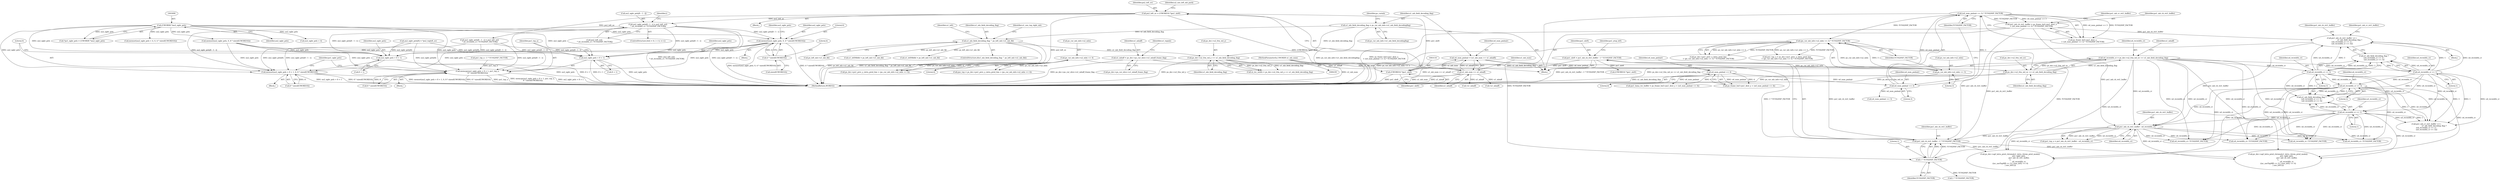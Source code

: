 digraph "0_Android_a583270e1c96d307469c83dc42bd3c5f1b9ef63f@API" {
"1003189" [label="(Call,memset(au2_ngbr_pels, 0, 4 * sizeof(UWORD16)))"];
"1003089" [label="(Call,(UWORD8 *)au2_ngbr_pels)"];
"1003134" [label="(Call,au2_ngbr_pels[8 - 1 - i] = pu2_left_uv[i\n * u4_recwidth_cr / YUV420SP_FACTOR])"];
"1003113" [label="(Call,pu2_left_uv = (UWORD16 *)pu1_uleft)"];
"1003115" [label="(Call,(UWORD16 *)pu1_uleft)"];
"1000668" [label="(Call,pu1_uleft = pu1_mb_cb_rei1_buffer - 1 * YUV420SP_FACTOR)"];
"1000670" [label="(Call,pu1_mb_cb_rei1_buffer - 1 * YUV420SP_FACTOR)"];
"1000660" [label="(Call,pu1_mb_cb_rei1_buffer - u4_recwidth_cr)"];
"1000545" [label="(Call,pu1_mb_cb_rei1_buffer = ps_frame_buf->pu1_dest_u\n + (u4_num_pmbair << 3) * YUV420SP_FACTOR)"];
"1000551" [label="(Call,(u4_num_pmbair << 3) * YUV420SP_FACTOR)"];
"1000552" [label="(Call,u4_num_pmbair << 3)"];
"1000542" [label="(Call,u4_num_pmbair << 4)"];
"1000361" [label="(Call,u4_num_pmbair = (u1_mb_num >> u1_mbaff))"];
"1000363" [label="(Call,u1_mb_num >> u1_mbaff)"];
"1000242" [label="(MethodParameterIn,UWORD8 u1_mb_num)"];
"1000349" [label="(Call,u1_mbaff = ps_dec->ps_cur_slice->u1_mbaff_frame_flag)"];
"1000600" [label="(Call,pu1_mb_cb_rei1_buffer += (\n                            u1_mb_field_decoding_flag ?\n (u4_recwidth_cr >> 1) :\n (u4_recwidth_cr << 3)))"];
"1000604" [label="(Call,u4_recwidth_cr >> 1)"];
"1000575" [label="(Call,u4_recwidth_cr = ps_dec->u2_frm_wd_uv << u1_mb_field_decoding_flag)"];
"1000577" [label="(Call,ps_dec->u2_frm_wd_uv << u1_mb_field_decoding_flag)"];
"1000570" [label="(Call,ps_dec->u2_frm_wd_y << u1_mb_field_decoding_flag)"];
"1000366" [label="(Call,u1_mb_field_decoding_flag = ps_cur_mb_info->u1_mb_field_decodingflag)"];
"1000452" [label="(Call,u1_mb_field_decoding_flag ^ ps_left_mb->u1_mb_fld)"];
"1000607" [label="(Call,u4_recwidth_cr << 3)"];
"1000617" [label="(Call,u4_recwidth_cr << 3)"];
"1000614" [label="(Call,u4_recwidth_cr >> 1)"];
"1000672" [label="(Call,1 * YUV420SP_FACTOR)"];
"1000644" [label="(Call,(ps_cur_mb_info->u2_mbx << 3) * YUV420SP_FACTOR)"];
"1000645" [label="(Call,ps_cur_mb_info->u2_mbx << 3)"];
"1000633" [label="(Call,ps_cur_mb_info->u2_mbx << 4)"];
"1003192" [label="(Call,4 * sizeof(UWORD16))"];
"1003214" [label="(Call,memcpy(au2_ngbr_pels + 8 + 1, pu1_top_u,\n 8 * sizeof(UWORD16)))"];
"1003215" [label="(Call,au2_ngbr_pels + 8 + 1)"];
"1003227" [label="(Call,memset(au2_ngbr_pels + 8 + 1, 0, 8 * sizeof(UWORD16)))"];
"1003228" [label="(Call,au2_ngbr_pels + 8 + 1)"];
"1000637" [label="(Literal,4)"];
"1000661" [label="(Identifier,pu1_mb_cb_rei1_buffer)"];
"1003205" [label="(Call,au2_ngbr_pels[8] = *pu2_topleft_uv)"];
"1000600" [label="(Call,pu1_mb_cb_rei1_buffer += (\n                            u1_mb_field_decoding_flag ?\n (u4_recwidth_cr >> 1) :\n (u4_recwidth_cr << 3)))"];
"1000570" [label="(Call,ps_dec->u2_frm_wd_y << u1_mb_field_decoding_flag)"];
"1003117" [label="(Identifier,pu1_uleft)"];
"1000668" [label="(Call,pu1_uleft = pu1_mb_cb_rei1_buffer - 1 * YUV420SP_FACTOR)"];
"1000609" [label="(Literal,3)"];
"1000673" [label="(Literal,1)"];
"1000351" [label="(Call,ps_dec->ps_cur_slice->u1_mbaff_frame_flag)"];
"1000615" [label="(Identifier,u4_recwidth_cr)"];
"1000605" [label="(Identifier,u4_recwidth_cr)"];
"1000542" [label="(Call,u4_num_pmbair << 4)"];
"1003221" [label="(Call,8 * sizeof(UWORD16))"];
"1000562" [label="(Call,u4_num_pmbair << 3)"];
"1000543" [label="(Identifier,u4_num_pmbair)"];
"1000357" [label="(Identifier,u1_topmb)"];
"1000536" [label="(Call,pu1_luma_rec_buffer = ps_frame_buf->pu1_dest_y + (u4_num_pmbair << 4))"];
"1000557" [label="(Identifier,pu1_mb_cr_rei1_buffer)"];
"1000602" [label="(Call,u1_mb_field_decoding_flag ?\n (u4_recwidth_cr >> 1) :\n (u4_recwidth_cr << 3))"];
"1003089" [label="(Call,(UWORD8 *)au2_ngbr_pels)"];
"1000646" [label="(Call,ps_cur_mb_info->u2_mbx)"];
"1000568" [label="(Call,ui_rec_width = ps_dec->u2_frm_wd_y << u1_mb_field_decoding_flag)"];
"1000555" [label="(Identifier,YUV420SP_FACTOR)"];
"1003193" [label="(Literal,4)"];
"1000363" [label="(Call,u1_mb_num >> u1_mbaff)"];
"1000614" [label="(Call,u4_recwidth_cr >> 1)"];
"1003220" [label="(Identifier,pu1_top_u)"];
"1003184" [label="(Call,u4_recwidth_cr / YUV420SP_FACTOR)"];
"1003233" [label="(Literal,0)"];
"1000350" [label="(Identifier,u1_mbaff)"];
"1000547" [label="(Call,ps_frame_buf->pu1_dest_u\n + (u4_num_pmbair << 3) * YUV420SP_FACTOR)"];
"1000660" [label="(Call,pu1_mb_cb_rei1_buffer - u4_recwidth_cr)"];
"1003114" [label="(Identifier,pu2_left_uv)"];
"1002841" [label="(Call,ps_dec->apf_intra_pred_chroma[u1_intra_chrom_pred_mode](\n                                pu1_ngbr_pels,\n                                pu1_mb_cb_rei1_buffer,\n 1,\n                                u4_recwidth_cr,\n ((uc_useTopMB << 2) | (use_left2 << 4)\n | use_left1)))"];
"1003234" [label="(Call,8 * sizeof(UWORD16))"];
"1000571" [label="(Call,ps_dec->u2_frm_wd_y)"];
"1000368" [label="(Call,ps_cur_mb_info->u1_mb_field_decodingflag)"];
"1003087" [label="(Call,*pu1_ngbr_pels = (UWORD8 *)au2_ngbr_pels)"];
"1000581" [label="(Identifier,u1_mb_field_decoding_flag)"];
"1003228" [label="(Call,au2_ngbr_pels + 8 + 1)"];
"1000676" [label="(Identifier,pu1_ytop_left)"];
"1003239" [label="(Identifier,pu1_ngbr_pels)"];
"1003115" [label="(Call,(UWORD16 *)pu1_uleft)"];
"1000589" [label="(Block,)"];
"1000451" [label="(ControlStructure,if(u1_mb_field_decoding_flag ^ ps_left_mb->u1_mb_fld))"];
"1000618" [label="(Identifier,u4_recwidth_cr)"];
"1000617" [label="(Call,u4_recwidth_cr << 3)"];
"1000633" [label="(Call,ps_cur_mb_info->u2_mbx << 4)"];
"1000361" [label="(Call,u4_num_pmbair = (u1_mb_num >> u1_mbaff))"];
"1000682" [label="(Call,pu1_top_u - 1 * YUV420SP_FACTOR)"];
"1003119" [label="(Identifier,u2_use_left_mb_pack)"];
"1000367" [label="(Identifier,u1_mb_field_decoding_flag)"];
"1000551" [label="(Call,(u4_num_pmbair << 3) * YUV420SP_FACTOR)"];
"1000612" [label="(Call,u1_mb_field_decoding_flag ?\n (u4_recwidth_cr >> 1) :\n (u4_recwidth_cr << 3))"];
"1000366" [label="(Call,u1_mb_field_decoding_flag = ps_cur_mb_info->u1_mb_field_decodingflag)"];
"1000658" [label="(Call,pu1_top_u = pu1_mb_cb_rei1_buffer - u4_recwidth_cr)"];
"1000578" [label="(Call,ps_dec->u2_frm_wd_uv)"];
"1002749" [label="(Call,u4_recwidth_cr / YUV420SP_FACTOR)"];
"1003238" [label="(Call,ps_dec->apf_intra_pred_chroma[u1_intra_chrom_pred_mode](\n                                pu1_ngbr_pels,\n                                pu1_mb_cb_rei1_buffer,\n 1,\n                                u4_recwidth_cr,\n ((uc_useTopMB << 2) | (use_left2 << 4)\n | use_left1)))"];
"1000629" [label="(Call,ps_dec->pu1_prev_y_intra_pred_line + (ps_cur_mb_info->u2_mbx << 4))"];
"1003198" [label="(Call,memset(au2_ngbr_pels, 0, 8 * sizeof(UWORD16)))"];
"1003146" [label="(Call,u4_recwidth_cr / YUV420SP_FACTOR)"];
"1000619" [label="(Literal,3)"];
"1003213" [label="(Block,)"];
"1003192" [label="(Call,4 * sizeof(UWORD16))"];
"1000606" [label="(Literal,1)"];
"1000649" [label="(Literal,3)"];
"1000554" [label="(Literal,3)"];
"1000662" [label="(Identifier,u4_recwidth_cr)"];
"1002787" [label="(Call,u4_recwidth_cr / YUV420SP_FACTOR)"];
"1000601" [label="(Identifier,pu1_mb_cb_rei1_buffer)"];
"1003084" [label="(Block,)"];
"1000502" [label="(Identifier,u1_use_top_right_mb)"];
"1003217" [label="(Call,8 + 1)"];
"1003142" [label="(Call,pu2_left_uv[i\n * u4_recwidth_cr / YUV420SP_FACTOR])"];
"1000553" [label="(Identifier,u4_num_pmbair)"];
"1000670" [label="(Call,pu1_mb_cb_rei1_buffer - 1 * YUV420SP_FACTOR)"];
"1003254" [label="(MethodReturn,WORD32)"];
"1000372" [label="(Identifier,ps_curmb)"];
"1000616" [label="(Literal,1)"];
"1000552" [label="(Call,u4_num_pmbair << 3)"];
"1002713" [label="(Call,(UWORD16 *)pu1_uleft)"];
"1000577" [label="(Call,ps_dec->u2_frm_wd_uv << u1_mb_field_decoding_flag)"];
"1000362" [label="(Identifier,u4_num_pmbair)"];
"1003194" [label="(Call,sizeof(UWORD16))"];
"1000610" [label="(Call,pu1_mb_cr_rei1_buffer += (\n                            u1_mb_field_decoding_flag ?\n (u4_recwidth_cr >> 1) :\n (u4_recwidth_cr << 3)))"];
"1000604" [label="(Call,u4_recwidth_cr >> 1)"];
"1000583" [label="(Identifier,u1_mbaff)"];
"1000544" [label="(Literal,4)"];
"1003214" [label="(Call,memcpy(au2_ngbr_pels + 8 + 1, pu1_top_u,\n 8 * sizeof(UWORD16)))"];
"1003207" [label="(Identifier,au2_ngbr_pels)"];
"1000575" [label="(Call,u4_recwidth_cr = ps_dec->u2_frm_wd_uv << u1_mb_field_decoding_flag)"];
"1000454" [label="(Call,ps_left_mb->u1_mb_fld)"];
"1001123" [label="(Call,!u1_mbaff)"];
"1000546" [label="(Identifier,pu1_mb_cb_rei1_buffer)"];
"1003134" [label="(Call,au2_ngbr_pels[8 - 1 - i] = pu2_left_uv[i\n * u4_recwidth_cr / YUV420SP_FACTOR])"];
"1003190" [label="(Identifier,au2_ngbr_pels)"];
"1000243" [label="(Block,)"];
"1003135" [label="(Call,au2_ngbr_pels[8 - 1 - i])"];
"1000674" [label="(Identifier,YUV420SP_FACTOR)"];
"1001161" [label="(Call,u1_leftMbfld = ps_left_mb->u1_mb_fld)"];
"1000634" [label="(Call,ps_cur_mb_info->u2_mbx)"];
"1003226" [label="(Block,)"];
"1003188" [label="(Block,)"];
"1000640" [label="(Call,ps_dec->pu1_prev_u_intra_pred_line\n + (ps_cur_mb_info->u2_mbx << 3) * YUV420SP_FACTOR)"];
"1003216" [label="(Identifier,au2_ngbr_pels)"];
"1000645" [label="(Call,ps_cur_mb_info->u2_mbx << 3)"];
"1000349" [label="(Call,u1_mbaff = ps_dec->ps_cur_slice->u1_mbaff_frame_flag)"];
"1003151" [label="(Call,memset(au2_ngbr_pels + 4, 0, 4 * sizeof(UWORD16)))"];
"1000672" [label="(Call,1 * YUV420SP_FACTOR)"];
"1000574" [label="(Identifier,u1_mb_field_decoding_flag)"];
"1000459" [label="(Identifier,u1_left)"];
"1003189" [label="(Call,memset(au2_ngbr_pels, 0, 4 * sizeof(UWORD16)))"];
"1003113" [label="(Call,pu2_left_uv = (UWORD16 *)pu1_uleft)"];
"1000671" [label="(Identifier,pu1_mb_cb_rei1_buffer)"];
"1003091" [label="(Identifier,au2_ngbr_pels)"];
"1000650" [label="(Identifier,YUV420SP_FACTOR)"];
"1003152" [label="(Call,au2_ngbr_pels + 4)"];
"1000638" [label="(Call,pu1_top_u = ps_dec->pu1_prev_u_intra_pred_line\n + (ps_cur_mb_info->u2_mbx << 3) * YUV420SP_FACTOR)"];
"1003125" [label="(ControlStructure,for(i = 0; i < 4; i++))"];
"1000365" [label="(Identifier,u1_mbaff)"];
"1003172" [label="(Call,au2_ngbr_pels[8 - 1 - i] = pu2_left_uv[i\n * u4_recwidth_cr / YUV420SP_FACTOR])"];
"1000364" [label="(Identifier,u1_mb_num)"];
"1000453" [label="(Identifier,u1_mb_field_decoding_flag)"];
"1000538" [label="(Call,ps_frame_buf->pu1_dest_y + (u4_num_pmbair << 4))"];
"1001936" [label="(Call,!u1_mbaff)"];
"1003229" [label="(Identifier,au2_ngbr_pels)"];
"1000627" [label="(Call,puc_top = ps_dec->pu1_prev_y_intra_pred_line + (ps_cur_mb_info->u2_mbx << 4))"];
"1000545" [label="(Call,pu1_mb_cb_rei1_buffer = ps_frame_buf->pu1_dest_u\n + (u4_num_pmbair << 3) * YUV420SP_FACTOR)"];
"1000607" [label="(Call,u4_recwidth_cr << 3)"];
"1000684" [label="(Call,1 * YUV420SP_FACTOR)"];
"1003227" [label="(Call,memset(au2_ngbr_pels + 8 + 1, 0, 8 * sizeof(UWORD16)))"];
"1000242" [label="(MethodParameterIn,UWORD8 u1_mb_num)"];
"1000608" [label="(Identifier,u4_recwidth_cr)"];
"1000669" [label="(Identifier,pu1_uleft)"];
"1001975" [label="(Call,u1_leftMbfld = ps_left_mb->u1_mb_fld)"];
"1003215" [label="(Call,au2_ngbr_pels + 8 + 1)"];
"1003230" [label="(Call,8 + 1)"];
"1000644" [label="(Call,(ps_cur_mb_info->u2_mbx << 3) * YUV420SP_FACTOR)"];
"1003133" [label="(Identifier,i)"];
"1003191" [label="(Literal,0)"];
"1000576" [label="(Identifier,u4_recwidth_cr)"];
"1000611" [label="(Identifier,pu1_mb_cr_rei1_buffer)"];
"1000452" [label="(Call,u1_mb_field_decoding_flag ^ ps_left_mb->u1_mb_fld)"];
"1003189" -> "1003188"  [label="AST: "];
"1003189" -> "1003192"  [label="CFG: "];
"1003190" -> "1003189"  [label="AST: "];
"1003191" -> "1003189"  [label="AST: "];
"1003192" -> "1003189"  [label="AST: "];
"1003207" -> "1003189"  [label="CFG: "];
"1003189" -> "1003254"  [label="DDG: 4 * sizeof(UWORD16)"];
"1003189" -> "1003254"  [label="DDG: memset(au2_ngbr_pels, 0, 4 * sizeof(UWORD16))"];
"1003089" -> "1003189"  [label="DDG: au2_ngbr_pels"];
"1003134" -> "1003189"  [label="DDG: au2_ngbr_pels[8 - 1 - i]"];
"1003192" -> "1003189"  [label="DDG: 4"];
"1003189" -> "1003214"  [label="DDG: au2_ngbr_pels"];
"1003189" -> "1003215"  [label="DDG: au2_ngbr_pels"];
"1003189" -> "1003227"  [label="DDG: au2_ngbr_pels"];
"1003189" -> "1003228"  [label="DDG: au2_ngbr_pels"];
"1003089" -> "1003087"  [label="AST: "];
"1003089" -> "1003091"  [label="CFG: "];
"1003090" -> "1003089"  [label="AST: "];
"1003091" -> "1003089"  [label="AST: "];
"1003087" -> "1003089"  [label="CFG: "];
"1003089" -> "1003087"  [label="DDG: au2_ngbr_pels"];
"1003089" -> "1003151"  [label="DDG: au2_ngbr_pels"];
"1003089" -> "1003152"  [label="DDG: au2_ngbr_pels"];
"1003089" -> "1003198"  [label="DDG: au2_ngbr_pels"];
"1003089" -> "1003214"  [label="DDG: au2_ngbr_pels"];
"1003089" -> "1003215"  [label="DDG: au2_ngbr_pels"];
"1003089" -> "1003227"  [label="DDG: au2_ngbr_pels"];
"1003089" -> "1003228"  [label="DDG: au2_ngbr_pels"];
"1003134" -> "1003125"  [label="AST: "];
"1003134" -> "1003142"  [label="CFG: "];
"1003135" -> "1003134"  [label="AST: "];
"1003142" -> "1003134"  [label="AST: "];
"1003133" -> "1003134"  [label="CFG: "];
"1003134" -> "1003254"  [label="DDG: pu2_left_uv[i\n * u4_recwidth_cr / YUV420SP_FACTOR]"];
"1003134" -> "1003254"  [label="DDG: au2_ngbr_pels[8 - 1 - i]"];
"1003113" -> "1003134"  [label="DDG: pu2_left_uv"];
"1003134" -> "1003214"  [label="DDG: au2_ngbr_pels[8 - 1 - i]"];
"1003134" -> "1003215"  [label="DDG: au2_ngbr_pels[8 - 1 - i]"];
"1003134" -> "1003227"  [label="DDG: au2_ngbr_pels[8 - 1 - i]"];
"1003134" -> "1003228"  [label="DDG: au2_ngbr_pels[8 - 1 - i]"];
"1003113" -> "1003084"  [label="AST: "];
"1003113" -> "1003115"  [label="CFG: "];
"1003114" -> "1003113"  [label="AST: "];
"1003115" -> "1003113"  [label="AST: "];
"1003119" -> "1003113"  [label="CFG: "];
"1003113" -> "1003254"  [label="DDG: pu2_left_uv"];
"1003113" -> "1003254"  [label="DDG: (UWORD16 *)pu1_uleft"];
"1003115" -> "1003113"  [label="DDG: pu1_uleft"];
"1003113" -> "1003172"  [label="DDG: pu2_left_uv"];
"1003115" -> "1003117"  [label="CFG: "];
"1003116" -> "1003115"  [label="AST: "];
"1003117" -> "1003115"  [label="AST: "];
"1003115" -> "1003254"  [label="DDG: pu1_uleft"];
"1000668" -> "1003115"  [label="DDG: pu1_uleft"];
"1000668" -> "1000243"  [label="AST: "];
"1000668" -> "1000670"  [label="CFG: "];
"1000669" -> "1000668"  [label="AST: "];
"1000670" -> "1000668"  [label="AST: "];
"1000676" -> "1000668"  [label="CFG: "];
"1000668" -> "1003254"  [label="DDG: pu1_mb_cb_rei1_buffer - 1 * YUV420SP_FACTOR"];
"1000670" -> "1000668"  [label="DDG: pu1_mb_cb_rei1_buffer"];
"1000670" -> "1000668"  [label="DDG: 1 * YUV420SP_FACTOR"];
"1000668" -> "1002713"  [label="DDG: pu1_uleft"];
"1000670" -> "1000672"  [label="CFG: "];
"1000671" -> "1000670"  [label="AST: "];
"1000672" -> "1000670"  [label="AST: "];
"1000660" -> "1000670"  [label="DDG: pu1_mb_cb_rei1_buffer"];
"1000545" -> "1000670"  [label="DDG: pu1_mb_cb_rei1_buffer"];
"1000600" -> "1000670"  [label="DDG: pu1_mb_cb_rei1_buffer"];
"1000672" -> "1000670"  [label="DDG: 1"];
"1000672" -> "1000670"  [label="DDG: YUV420SP_FACTOR"];
"1000670" -> "1002841"  [label="DDG: pu1_mb_cb_rei1_buffer"];
"1000670" -> "1003238"  [label="DDG: pu1_mb_cb_rei1_buffer"];
"1000660" -> "1000658"  [label="AST: "];
"1000660" -> "1000662"  [label="CFG: "];
"1000661" -> "1000660"  [label="AST: "];
"1000662" -> "1000660"  [label="AST: "];
"1000658" -> "1000660"  [label="CFG: "];
"1000660" -> "1000658"  [label="DDG: pu1_mb_cb_rei1_buffer"];
"1000660" -> "1000658"  [label="DDG: u4_recwidth_cr"];
"1000545" -> "1000660"  [label="DDG: pu1_mb_cb_rei1_buffer"];
"1000600" -> "1000660"  [label="DDG: pu1_mb_cb_rei1_buffer"];
"1000617" -> "1000660"  [label="DDG: u4_recwidth_cr"];
"1000614" -> "1000660"  [label="DDG: u4_recwidth_cr"];
"1000575" -> "1000660"  [label="DDG: u4_recwidth_cr"];
"1000660" -> "1002749"  [label="DDG: u4_recwidth_cr"];
"1000660" -> "1002787"  [label="DDG: u4_recwidth_cr"];
"1000660" -> "1002841"  [label="DDG: u4_recwidth_cr"];
"1000660" -> "1003146"  [label="DDG: u4_recwidth_cr"];
"1000660" -> "1003184"  [label="DDG: u4_recwidth_cr"];
"1000660" -> "1003238"  [label="DDG: u4_recwidth_cr"];
"1000545" -> "1000243"  [label="AST: "];
"1000545" -> "1000547"  [label="CFG: "];
"1000546" -> "1000545"  [label="AST: "];
"1000547" -> "1000545"  [label="AST: "];
"1000557" -> "1000545"  [label="CFG: "];
"1000545" -> "1003254"  [label="DDG: ps_frame_buf->pu1_dest_u\n + (u4_num_pmbair << 3) * YUV420SP_FACTOR"];
"1000551" -> "1000545"  [label="DDG: u4_num_pmbair << 3"];
"1000551" -> "1000545"  [label="DDG: YUV420SP_FACTOR"];
"1000545" -> "1000600"  [label="DDG: pu1_mb_cb_rei1_buffer"];
"1000551" -> "1000547"  [label="AST: "];
"1000551" -> "1000555"  [label="CFG: "];
"1000552" -> "1000551"  [label="AST: "];
"1000555" -> "1000551"  [label="AST: "];
"1000547" -> "1000551"  [label="CFG: "];
"1000551" -> "1000547"  [label="DDG: u4_num_pmbair << 3"];
"1000551" -> "1000547"  [label="DDG: YUV420SP_FACTOR"];
"1000552" -> "1000551"  [label="DDG: u4_num_pmbair"];
"1000552" -> "1000551"  [label="DDG: 3"];
"1000551" -> "1000644"  [label="DDG: YUV420SP_FACTOR"];
"1000551" -> "1000672"  [label="DDG: YUV420SP_FACTOR"];
"1000552" -> "1000554"  [label="CFG: "];
"1000553" -> "1000552"  [label="AST: "];
"1000554" -> "1000552"  [label="AST: "];
"1000555" -> "1000552"  [label="CFG: "];
"1000542" -> "1000552"  [label="DDG: u4_num_pmbair"];
"1000552" -> "1000562"  [label="DDG: u4_num_pmbair"];
"1000542" -> "1000538"  [label="AST: "];
"1000542" -> "1000544"  [label="CFG: "];
"1000543" -> "1000542"  [label="AST: "];
"1000544" -> "1000542"  [label="AST: "];
"1000538" -> "1000542"  [label="CFG: "];
"1000542" -> "1000536"  [label="DDG: u4_num_pmbair"];
"1000542" -> "1000536"  [label="DDG: 4"];
"1000542" -> "1000538"  [label="DDG: u4_num_pmbair"];
"1000542" -> "1000538"  [label="DDG: 4"];
"1000361" -> "1000542"  [label="DDG: u4_num_pmbair"];
"1000361" -> "1000243"  [label="AST: "];
"1000361" -> "1000363"  [label="CFG: "];
"1000362" -> "1000361"  [label="AST: "];
"1000363" -> "1000361"  [label="AST: "];
"1000367" -> "1000361"  [label="CFG: "];
"1000361" -> "1003254"  [label="DDG: u1_mb_num >> u1_mbaff"];
"1000363" -> "1000361"  [label="DDG: u1_mb_num"];
"1000363" -> "1000361"  [label="DDG: u1_mbaff"];
"1000363" -> "1000365"  [label="CFG: "];
"1000364" -> "1000363"  [label="AST: "];
"1000365" -> "1000363"  [label="AST: "];
"1000363" -> "1003254"  [label="DDG: u1_mbaff"];
"1000363" -> "1003254"  [label="DDG: u1_mb_num"];
"1000242" -> "1000363"  [label="DDG: u1_mb_num"];
"1000349" -> "1000363"  [label="DDG: u1_mbaff"];
"1000363" -> "1001123"  [label="DDG: u1_mbaff"];
"1000363" -> "1001936"  [label="DDG: u1_mbaff"];
"1000242" -> "1000239"  [label="AST: "];
"1000242" -> "1003254"  [label="DDG: u1_mb_num"];
"1000349" -> "1000243"  [label="AST: "];
"1000349" -> "1000351"  [label="CFG: "];
"1000350" -> "1000349"  [label="AST: "];
"1000351" -> "1000349"  [label="AST: "];
"1000357" -> "1000349"  [label="CFG: "];
"1000349" -> "1003254"  [label="DDG: ps_dec->ps_cur_slice->u1_mbaff_frame_flag"];
"1000600" -> "1000589"  [label="AST: "];
"1000600" -> "1000602"  [label="CFG: "];
"1000601" -> "1000600"  [label="AST: "];
"1000602" -> "1000600"  [label="AST: "];
"1000611" -> "1000600"  [label="CFG: "];
"1000604" -> "1000600"  [label="DDG: u4_recwidth_cr"];
"1000604" -> "1000600"  [label="DDG: 1"];
"1000607" -> "1000600"  [label="DDG: u4_recwidth_cr"];
"1000607" -> "1000600"  [label="DDG: 3"];
"1000604" -> "1000602"  [label="AST: "];
"1000604" -> "1000606"  [label="CFG: "];
"1000605" -> "1000604"  [label="AST: "];
"1000606" -> "1000604"  [label="AST: "];
"1000602" -> "1000604"  [label="CFG: "];
"1000604" -> "1000602"  [label="DDG: u4_recwidth_cr"];
"1000604" -> "1000602"  [label="DDG: 1"];
"1000575" -> "1000604"  [label="DDG: u4_recwidth_cr"];
"1000604" -> "1000610"  [label="DDG: u4_recwidth_cr"];
"1000604" -> "1000610"  [label="DDG: 1"];
"1000604" -> "1000612"  [label="DDG: u4_recwidth_cr"];
"1000604" -> "1000612"  [label="DDG: 1"];
"1000604" -> "1000614"  [label="DDG: u4_recwidth_cr"];
"1000604" -> "1000617"  [label="DDG: u4_recwidth_cr"];
"1000575" -> "1000243"  [label="AST: "];
"1000575" -> "1000577"  [label="CFG: "];
"1000576" -> "1000575"  [label="AST: "];
"1000577" -> "1000575"  [label="AST: "];
"1000583" -> "1000575"  [label="CFG: "];
"1000575" -> "1003254"  [label="DDG: ps_dec->u2_frm_wd_uv << u1_mb_field_decoding_flag"];
"1000577" -> "1000575"  [label="DDG: ps_dec->u2_frm_wd_uv"];
"1000577" -> "1000575"  [label="DDG: u1_mb_field_decoding_flag"];
"1000575" -> "1000607"  [label="DDG: u4_recwidth_cr"];
"1000575" -> "1002749"  [label="DDG: u4_recwidth_cr"];
"1000575" -> "1002787"  [label="DDG: u4_recwidth_cr"];
"1000575" -> "1002841"  [label="DDG: u4_recwidth_cr"];
"1000575" -> "1003146"  [label="DDG: u4_recwidth_cr"];
"1000575" -> "1003184"  [label="DDG: u4_recwidth_cr"];
"1000575" -> "1003238"  [label="DDG: u4_recwidth_cr"];
"1000577" -> "1000581"  [label="CFG: "];
"1000578" -> "1000577"  [label="AST: "];
"1000581" -> "1000577"  [label="AST: "];
"1000577" -> "1003254"  [label="DDG: ps_dec->u2_frm_wd_uv"];
"1000577" -> "1003254"  [label="DDG: u1_mb_field_decoding_flag"];
"1000570" -> "1000577"  [label="DDG: u1_mb_field_decoding_flag"];
"1000570" -> "1000568"  [label="AST: "];
"1000570" -> "1000574"  [label="CFG: "];
"1000571" -> "1000570"  [label="AST: "];
"1000574" -> "1000570"  [label="AST: "];
"1000568" -> "1000570"  [label="CFG: "];
"1000570" -> "1003254"  [label="DDG: ps_dec->u2_frm_wd_y"];
"1000570" -> "1000568"  [label="DDG: ps_dec->u2_frm_wd_y"];
"1000570" -> "1000568"  [label="DDG: u1_mb_field_decoding_flag"];
"1000366" -> "1000570"  [label="DDG: u1_mb_field_decoding_flag"];
"1000452" -> "1000570"  [label="DDG: u1_mb_field_decoding_flag"];
"1000366" -> "1000243"  [label="AST: "];
"1000366" -> "1000368"  [label="CFG: "];
"1000367" -> "1000366"  [label="AST: "];
"1000368" -> "1000366"  [label="AST: "];
"1000372" -> "1000366"  [label="CFG: "];
"1000366" -> "1003254"  [label="DDG: ps_cur_mb_info->u1_mb_field_decodingflag"];
"1000366" -> "1000452"  [label="DDG: u1_mb_field_decoding_flag"];
"1000452" -> "1000451"  [label="AST: "];
"1000452" -> "1000454"  [label="CFG: "];
"1000453" -> "1000452"  [label="AST: "];
"1000454" -> "1000452"  [label="AST: "];
"1000459" -> "1000452"  [label="CFG: "];
"1000502" -> "1000452"  [label="CFG: "];
"1000452" -> "1003254"  [label="DDG: u1_mb_field_decoding_flag ^ ps_left_mb->u1_mb_fld"];
"1000452" -> "1003254"  [label="DDG: ps_left_mb->u1_mb_fld"];
"1000452" -> "1001161"  [label="DDG: ps_left_mb->u1_mb_fld"];
"1000452" -> "1001975"  [label="DDG: ps_left_mb->u1_mb_fld"];
"1000607" -> "1000602"  [label="AST: "];
"1000607" -> "1000609"  [label="CFG: "];
"1000608" -> "1000607"  [label="AST: "];
"1000609" -> "1000607"  [label="AST: "];
"1000602" -> "1000607"  [label="CFG: "];
"1000607" -> "1000602"  [label="DDG: u4_recwidth_cr"];
"1000607" -> "1000602"  [label="DDG: 3"];
"1000607" -> "1000610"  [label="DDG: u4_recwidth_cr"];
"1000607" -> "1000610"  [label="DDG: 3"];
"1000607" -> "1000614"  [label="DDG: u4_recwidth_cr"];
"1000607" -> "1000612"  [label="DDG: u4_recwidth_cr"];
"1000607" -> "1000612"  [label="DDG: 3"];
"1000607" -> "1000617"  [label="DDG: u4_recwidth_cr"];
"1000617" -> "1000612"  [label="AST: "];
"1000617" -> "1000619"  [label="CFG: "];
"1000618" -> "1000617"  [label="AST: "];
"1000619" -> "1000617"  [label="AST: "];
"1000612" -> "1000617"  [label="CFG: "];
"1000617" -> "1000610"  [label="DDG: u4_recwidth_cr"];
"1000617" -> "1000610"  [label="DDG: 3"];
"1000617" -> "1000612"  [label="DDG: u4_recwidth_cr"];
"1000617" -> "1000612"  [label="DDG: 3"];
"1000617" -> "1002749"  [label="DDG: u4_recwidth_cr"];
"1000617" -> "1002787"  [label="DDG: u4_recwidth_cr"];
"1000617" -> "1002841"  [label="DDG: u4_recwidth_cr"];
"1000617" -> "1003146"  [label="DDG: u4_recwidth_cr"];
"1000617" -> "1003184"  [label="DDG: u4_recwidth_cr"];
"1000617" -> "1003238"  [label="DDG: u4_recwidth_cr"];
"1000614" -> "1000612"  [label="AST: "];
"1000614" -> "1000616"  [label="CFG: "];
"1000615" -> "1000614"  [label="AST: "];
"1000616" -> "1000614"  [label="AST: "];
"1000612" -> "1000614"  [label="CFG: "];
"1000614" -> "1000610"  [label="DDG: u4_recwidth_cr"];
"1000614" -> "1000610"  [label="DDG: 1"];
"1000614" -> "1000612"  [label="DDG: u4_recwidth_cr"];
"1000614" -> "1000612"  [label="DDG: 1"];
"1000614" -> "1002749"  [label="DDG: u4_recwidth_cr"];
"1000614" -> "1002787"  [label="DDG: u4_recwidth_cr"];
"1000614" -> "1002841"  [label="DDG: u4_recwidth_cr"];
"1000614" -> "1003146"  [label="DDG: u4_recwidth_cr"];
"1000614" -> "1003184"  [label="DDG: u4_recwidth_cr"];
"1000614" -> "1003238"  [label="DDG: u4_recwidth_cr"];
"1000672" -> "1000674"  [label="CFG: "];
"1000673" -> "1000672"  [label="AST: "];
"1000674" -> "1000672"  [label="AST: "];
"1000644" -> "1000672"  [label="DDG: YUV420SP_FACTOR"];
"1000672" -> "1000684"  [label="DDG: YUV420SP_FACTOR"];
"1000644" -> "1000640"  [label="AST: "];
"1000644" -> "1000650"  [label="CFG: "];
"1000645" -> "1000644"  [label="AST: "];
"1000650" -> "1000644"  [label="AST: "];
"1000640" -> "1000644"  [label="CFG: "];
"1000644" -> "1003254"  [label="DDG: ps_cur_mb_info->u2_mbx << 3"];
"1000644" -> "1000638"  [label="DDG: ps_cur_mb_info->u2_mbx << 3"];
"1000644" -> "1000638"  [label="DDG: YUV420SP_FACTOR"];
"1000644" -> "1000640"  [label="DDG: ps_cur_mb_info->u2_mbx << 3"];
"1000644" -> "1000640"  [label="DDG: YUV420SP_FACTOR"];
"1000645" -> "1000644"  [label="DDG: ps_cur_mb_info->u2_mbx"];
"1000645" -> "1000644"  [label="DDG: 3"];
"1000645" -> "1000649"  [label="CFG: "];
"1000646" -> "1000645"  [label="AST: "];
"1000649" -> "1000645"  [label="AST: "];
"1000650" -> "1000645"  [label="CFG: "];
"1000645" -> "1003254"  [label="DDG: ps_cur_mb_info->u2_mbx"];
"1000633" -> "1000645"  [label="DDG: ps_cur_mb_info->u2_mbx"];
"1000633" -> "1000629"  [label="AST: "];
"1000633" -> "1000637"  [label="CFG: "];
"1000634" -> "1000633"  [label="AST: "];
"1000637" -> "1000633"  [label="AST: "];
"1000629" -> "1000633"  [label="CFG: "];
"1000633" -> "1000627"  [label="DDG: ps_cur_mb_info->u2_mbx"];
"1000633" -> "1000627"  [label="DDG: 4"];
"1000633" -> "1000629"  [label="DDG: ps_cur_mb_info->u2_mbx"];
"1000633" -> "1000629"  [label="DDG: 4"];
"1003192" -> "1003194"  [label="CFG: "];
"1003193" -> "1003192"  [label="AST: "];
"1003194" -> "1003192"  [label="AST: "];
"1003214" -> "1003213"  [label="AST: "];
"1003214" -> "1003221"  [label="CFG: "];
"1003215" -> "1003214"  [label="AST: "];
"1003220" -> "1003214"  [label="AST: "];
"1003221" -> "1003214"  [label="AST: "];
"1003239" -> "1003214"  [label="CFG: "];
"1003214" -> "1003254"  [label="DDG: au2_ngbr_pels + 8 + 1"];
"1003214" -> "1003254"  [label="DDG: 8 * sizeof(UWORD16)"];
"1003214" -> "1003254"  [label="DDG: pu1_top_u"];
"1003214" -> "1003254"  [label="DDG: memcpy(au2_ngbr_pels + 8 + 1, pu1_top_u,\n 8 * sizeof(UWORD16))"];
"1003205" -> "1003214"  [label="DDG: au2_ngbr_pels[8]"];
"1003172" -> "1003214"  [label="DDG: au2_ngbr_pels[8 - 1 - i]"];
"1003198" -> "1003214"  [label="DDG: au2_ngbr_pels"];
"1000682" -> "1003214"  [label="DDG: pu1_top_u"];
"1003221" -> "1003214"  [label="DDG: 8"];
"1003215" -> "1003217"  [label="CFG: "];
"1003216" -> "1003215"  [label="AST: "];
"1003217" -> "1003215"  [label="AST: "];
"1003220" -> "1003215"  [label="CFG: "];
"1003215" -> "1003254"  [label="DDG: au2_ngbr_pels"];
"1003215" -> "1003254"  [label="DDG: 8 + 1"];
"1003205" -> "1003215"  [label="DDG: au2_ngbr_pels[8]"];
"1003172" -> "1003215"  [label="DDG: au2_ngbr_pels[8 - 1 - i]"];
"1003198" -> "1003215"  [label="DDG: au2_ngbr_pels"];
"1003227" -> "1003226"  [label="AST: "];
"1003227" -> "1003234"  [label="CFG: "];
"1003228" -> "1003227"  [label="AST: "];
"1003233" -> "1003227"  [label="AST: "];
"1003234" -> "1003227"  [label="AST: "];
"1003239" -> "1003227"  [label="CFG: "];
"1003227" -> "1003254"  [label="DDG: au2_ngbr_pels + 8 + 1"];
"1003227" -> "1003254"  [label="DDG: 8 * sizeof(UWORD16)"];
"1003227" -> "1003254"  [label="DDG: memset(au2_ngbr_pels + 8 + 1, 0, 8 * sizeof(UWORD16))"];
"1003205" -> "1003227"  [label="DDG: au2_ngbr_pels[8]"];
"1003172" -> "1003227"  [label="DDG: au2_ngbr_pels[8 - 1 - i]"];
"1003198" -> "1003227"  [label="DDG: au2_ngbr_pels"];
"1003234" -> "1003227"  [label="DDG: 8"];
"1003228" -> "1003230"  [label="CFG: "];
"1003229" -> "1003228"  [label="AST: "];
"1003230" -> "1003228"  [label="AST: "];
"1003233" -> "1003228"  [label="CFG: "];
"1003228" -> "1003254"  [label="DDG: au2_ngbr_pels"];
"1003228" -> "1003254"  [label="DDG: 8 + 1"];
"1003205" -> "1003228"  [label="DDG: au2_ngbr_pels[8]"];
"1003172" -> "1003228"  [label="DDG: au2_ngbr_pels[8 - 1 - i]"];
"1003198" -> "1003228"  [label="DDG: au2_ngbr_pels"];
}
